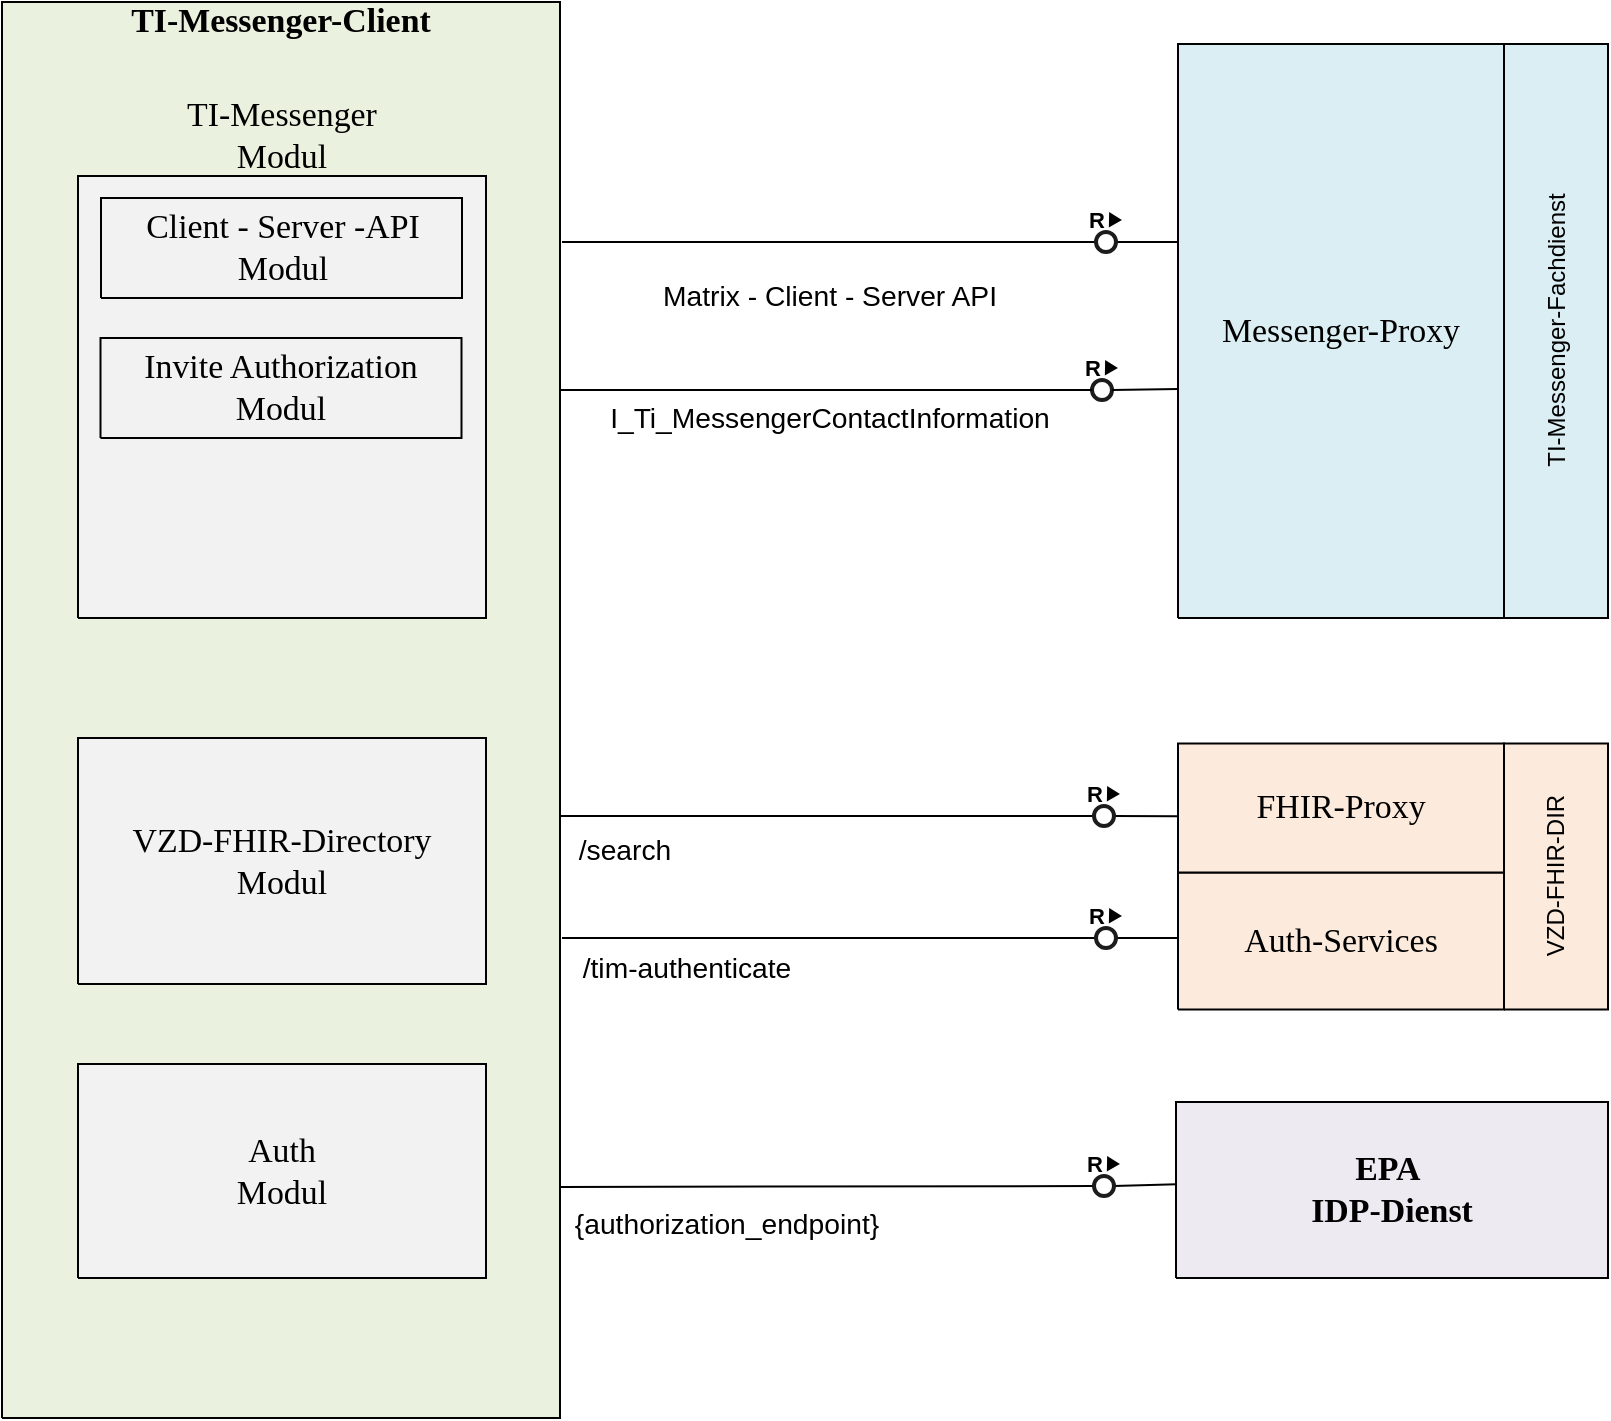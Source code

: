 <mxfile>
    <diagram id="6qVnqB3NLshJXQO0oReq" name="Overview">
        <mxGraphModel dx="1553" dy="546" grid="1" gridSize="10" guides="1" tooltips="1" connect="1" arrows="1" fold="1" page="1" pageScale="1" pageWidth="827" pageHeight="1169" math="0" shadow="0">
            <root>
                <mxCell id="0"/>
                <mxCell id="1" parent="0"/>
                <UserObject label="&lt;div style=&quot;font-size: 1px&quot;&gt;&lt;font style=&quot;font-size:16.93px;font-family:Calibri;color:#000000;direction:ltr;letter-spacing:0px;line-height:120%;opacity:1&quot;&gt;&lt;b&gt;TI-Messenger-Client&lt;br/&gt;&lt;/b&gt;&lt;/font&gt;&lt;/div&gt;" tags="Hintergrund" id="2">
                    <mxCell style="verticalAlign=top;align=center;overflow=width;vsdxID=1;fillColor=#ebf1df;gradientColor=none;shape=stencil(nZBLDoAgDERP0z3SIyjew0SURgSD+Lu9kMZoXLhwN9O+tukAlrNpJg1SzDH4QW/URgNYgZTkjA4UkwJUgGXng+6DX1zLfmoymdXo17xh5zmRJ6Q42BWCfc2oJfdAr+Yv+AP9Cb7OJ3H/2JG1HNGz/84klThPVCc=);points=[];labelBackgroundColor=none;rounded=0;html=1;whiteSpace=wrap;" parent="1" vertex="1">
                        <mxGeometry x="40" y="32" width="279" height="708" as="geometry"/>
                    </mxCell>
                </UserObject>
                <UserObject label="&lt;div style=&quot;font-size: 1px&quot;&gt;&lt;font style=&quot;font-size:16.93px;font-family:Calibri;color:#000000;direction:ltr;letter-spacing:0px;line-height:120%;opacity:1&quot;&gt;TI-Messenger&lt;br/&gt;Modul&lt;br/&gt;&lt;/font&gt;&lt;/div&gt;" tags="Hintergrund" id="17">
                    <mxCell style="verticalAlign=bottom;align=center;overflow=width;vsdxID=37;fillColor=#f2f2f2;gradientColor=none;shape=stencil(nZBLDoAgDERP0z3SIyjew0SURgSD+Lu9kMZoXLhwN9O+tukAlrNpJg1SzDH4QW/URgNYgZTkjA4UkwJUgGXng+6DX1zLfmoymdXo17xh5zmRJ6Q42BWCfc2oJfdAr+Yv+AP9Cb7OJ3H/2JG1HNGz/84klThPVCc=);points=[];labelBackgroundColor=none;rounded=0;html=1;whiteSpace=wrap;labelPosition=center;verticalLabelPosition=top;" parent="1" vertex="1">
                        <mxGeometry x="78" y="119" width="204" height="221" as="geometry"/>
                    </mxCell>
                </UserObject>
                <UserObject label="&lt;div style=&quot;font-size: 1px&quot;&gt;&lt;font style=&quot;font-size:16.93px;font-family:Calibri;color:#000000;direction:ltr;letter-spacing:0px;line-height:120%;opacity:1&quot;&gt;Auth&lt;br/&gt;Modul&lt;br/&gt;&lt;/font&gt;&lt;/div&gt;" tags="Hintergrund" id="18">
                    <mxCell style="verticalAlign=middle;align=center;overflow=width;vsdxID=39;fillColor=#f2f2f2;gradientColor=none;shape=stencil(nZBLDoAgDERP0z3SIyjew0SURgSD+Lu9kMZoXLhwN9O+tukAlrNpJg1SzDH4QW/URgNYgZTkjA4UkwJUgGXng+6DX1zLfmoymdXo17xh5zmRJ6Q42BWCfc2oJfdAr+Yv+AP9Cb7OJ3H/2JG1HNGz/84klThPVCc=);points=[];labelBackgroundColor=none;rounded=0;html=1;whiteSpace=wrap;" parent="1" vertex="1">
                        <mxGeometry x="78" y="563" width="204" height="107" as="geometry"/>
                    </mxCell>
                </UserObject>
                <UserObject label="&lt;div style=&quot;font-size: 1px&quot;&gt;&lt;font style=&quot;font-size:16.93px;font-family:Calibri;color:#000000;direction:ltr;letter-spacing:0px;line-height:120%;opacity:1&quot;&gt;Messenger-Proxy&lt;br/&gt;&lt;/font&gt;&lt;/div&gt;" tags="Hintergrund" id="19">
                    <mxCell style="verticalAlign=middle;align=center;overflow=width;vsdxID=49;fillColor=#dbeef3;gradientColor=none;shape=stencil(nZBLDoAgDERP0z3SIyjew0SURgSD+Lu9kMZoXLhwN9O+tukAlrNpJg1SzDH4QW/URgNYgZTkjA4UkwJUgGXng+6DX1zLfmoymdXo17xh5zmRJ6Q42BWCfc2oJfdAr+Yv+AP9Cb7OJ3H/2JG1HNGz/84klThPVCc=);points=[];labelBackgroundColor=none;rounded=0;html=1;whiteSpace=wrap;" parent="1" vertex="1">
                        <mxGeometry x="628" y="53" width="163" height="287" as="geometry"/>
                    </mxCell>
                </UserObject>
                <UserObject label="&lt;div style=&quot;font-size: 1px&quot;&gt;&lt;font style=&quot;font-size:16.93px;font-family:Calibri;color:#000000;direction:ltr;letter-spacing:0px;line-height:120%;opacity:1&quot;&gt;&lt;b&gt;EPA&amp;nbsp;&lt;/b&gt;&lt;/font&gt;&lt;/div&gt;&lt;div style=&quot;font-size: 1px&quot;&gt;&lt;font style=&quot;font-size:16.93px;font-family:Calibri;color:#000000;direction:ltr;letter-spacing:0px;line-height:120%;opacity:1&quot;&gt;&lt;b&gt;IDP-Dienst&lt;br&gt;&lt;/b&gt;&lt;/font&gt;&lt;/div&gt;" tags="Hintergrund" id="20">
                    <mxCell style="verticalAlign=middle;align=center;overflow=width;vsdxID=51;fillColor=#eeeaf2;gradientColor=none;shape=stencil(nZBLDoAgDERP0z3SIyjew0SURgSD+Lu9kMZoXLhwN9O+tukAlrNpJg1SzDH4QW/URgNYgZTkjA4UkwJUgGXng+6DX1zLfmoymdXo17xh5zmRJ6Q42BWCfc2oJfdAr+Yv+AP9Cb7OJ3H/2JG1HNGz/84klThPVCc=);points=[];labelBackgroundColor=none;rounded=0;html=1;whiteSpace=wrap;" parent="1" vertex="1">
                        <mxGeometry x="627" y="582" width="216" height="88" as="geometry"/>
                    </mxCell>
                </UserObject>
                <UserObject label="TI-Messenger-Fachdienst&lt;div style=&quot;font-size: 1px&quot;&gt;&lt;/div&gt;" tags="Hintergrund" id="21">
                    <mxCell style="verticalAlign=middle;align=center;overflow=width;vsdxID=56;fillColor=#dbeef3;gradientColor=none;shape=stencil(nZBLDoAgDERP0z3SIyjew0SURgSD+Lu9kMZoXLhwN9O+tukAlrNpJg1SzDH4QW/URgNYgZTkjA4UkwJUgGXng+6DX1zLfmoymdXo17xh5zmRJ6Q42BWCfc2oJfdAr+Yv+AP9Cb7OJ3H/2JG1HNGz/84klThPVCc=);points=[];labelBackgroundColor=none;rounded=0;html=1;whiteSpace=wrap;horizontal=0;" parent="1" vertex="1">
                        <mxGeometry x="791" y="53" width="52" height="287" as="geometry"/>
                    </mxCell>
                </UserObject>
                <UserObject label="&lt;div style=&quot;font-size: 1px&quot;&gt;&lt;font style=&quot;font-size:16.93px;font-family:Calibri;color:#000000;direction:ltr;letter-spacing:0px;line-height:120%;opacity:1&quot;&gt;VZD-FHIR-Directory &lt;br/&gt; Modul&lt;br/&gt;&lt;/font&gt;&lt;/div&gt;" tags="Hintergrund" id="30">
                    <mxCell style="verticalAlign=middle;align=center;overflow=width;vsdxID=84;fillColor=#f2f2f2;gradientColor=none;shape=stencil(nZBLDoAgDERP0z3SIyjew0SURgSD+Lu9kMZoXLhwN9O+tukAlrNpJg1SzDH4QW/URgNYgZTkjA4UkwJUgGXng+6DX1zLfmoymdXo17xh5zmRJ6Q42BWCfc2oJfdAr+Yv+AP9Cb7OJ3H/2JG1HNGz/84klThPVCc=);points=[];labelBackgroundColor=none;rounded=0;html=1;whiteSpace=wrap;" parent="1" vertex="1">
                        <mxGeometry x="78" y="400" width="204" height="123" as="geometry"/>
                    </mxCell>
                </UserObject>
                <UserObject label="&lt;div style=&quot;font-size: 1px&quot;&gt;&lt;font style=&quot;font-size:16.93px;font-family:Calibri;color:#000000;direction:ltr;letter-spacing:0px;line-height:120%;opacity:1&quot;&gt;Auth-Services&lt;br/&gt;&lt;/font&gt;&lt;/div&gt;" tags="Hintergrund" id="31">
                    <mxCell style="verticalAlign=middle;align=center;overflow=width;vsdxID=110;fillColor=#fcebdd;gradientColor=none;shape=stencil(nZBLDoAgDERP0z3SIyjew0SURgSD+Lu9kMZoXLhwN9O+tukAlrNpJg1SzDH4QW/URgNYgZTkjA4UkwJUgGXng+6DX1zLfmoymdXo17xh5zmRJ6Q42BWCfc2oJfdAr+Yv+AP9Cb7OJ3H/2JG1HNGz/84klThPVCc=);points=[];labelBackgroundColor=none;rounded=0;html=1;whiteSpace=wrap;" parent="1" vertex="1">
                        <mxGeometry x="628" y="467.25" width="163" height="68.5" as="geometry"/>
                    </mxCell>
                </UserObject>
                <UserObject label="&lt;div style=&quot;font-size: 1px&quot;&gt;&lt;font style=&quot;font-size:16.93px;font-family:Calibri;color:#000000;direction:ltr;letter-spacing:0px;line-height:120%;opacity:1&quot;&gt;FHIR-Proxy&lt;br/&gt;&lt;/font&gt;&lt;/div&gt;" tags="Hintergrund" id="32">
                    <mxCell style="verticalAlign=middle;align=center;overflow=width;vsdxID=111;fillColor=#fcebdd;gradientColor=none;shape=stencil(nZBLDoAgDERP0z3SIyjew0SURgSD+Lu9kMZoXLhwN9O+tukAlrNpJg1SzDH4QW/URgNYgZTkjA4UkwJUgGXng+6DX1zLfmoymdXo17xh5zmRJ6Q42BWCfc2oJfdAr+Yv+AP9Cb7OJ3H/2JG1HNGz/84klThPVCc=);points=[];labelBackgroundColor=none;rounded=0;html=1;whiteSpace=wrap;" parent="1" vertex="1">
                        <mxGeometry x="628" y="402.75" width="163" height="64.5" as="geometry"/>
                    </mxCell>
                </UserObject>
                <UserObject label="VZD-FHIR-DIR&lt;div style=&quot;font-size: 1px&quot;&gt;&lt;/div&gt;" tags="Hintergrund" id="33">
                    <mxCell style="verticalAlign=middle;align=center;overflow=width;vsdxID=112;fillColor=#fcebdd;gradientColor=none;shape=stencil(nZBLDoAgDERP0z3SIyjew0SURgSD+Lu9kMZoXLhwN9O+tukAlrNpJg1SzDH4QW/URgNYgZTkjA4UkwJUgGXng+6DX1zLfmoymdXo17xh5zmRJ6Q42BWCfc2oJfdAr+Yv+AP9Cb7OJ3H/2JG1HNGz/84klThPVCc=);points=[];labelBackgroundColor=none;rounded=0;html=1;whiteSpace=wrap;horizontal=0;" parent="1" vertex="1">
                        <mxGeometry x="791" y="402.75" width="52" height="133" as="geometry"/>
                    </mxCell>
                </UserObject>
                <mxCell id="4" value="&lt;div style=&quot;font-size: 1px&quot;&gt;&lt;/div&gt;" style="vsdxID=23;edgeStyle=none;startArrow=none;endArrow=none;startSize=5;endSize=5;strokeColor=#000000;spacingTop=-3;spacingBottom=-3;spacingLeft=-2;spacingRight=-2;verticalAlign=middle;html=1;labelBackgroundColor=#ffffff;rounded=0;align=center;entryX=0;entryY=0.5;entryDx=0;entryDy=0;" parent="1" target="125" edge="1">
                    <mxGeometry relative="1" as="geometry">
                        <mxPoint as="offset"/>
                        <Array as="points"/>
                        <mxPoint x="320" y="152" as="sourcePoint"/>
                        <mxPoint x="584" y="152" as="targetPoint"/>
                    </mxGeometry>
                </mxCell>
                <mxCell id="5" value="&lt;div style=&quot;font-size: 1px&quot;&gt;&lt;/div&gt;" style="vsdxID=24;edgeStyle=none;startArrow=none;endArrow=none;startSize=5;endSize=5;strokeColor=#000000;spacingTop=-3;spacingBottom=-3;spacingLeft=-2;spacingRight=-2;verticalAlign=middle;html=1;labelBackgroundColor=#ffffff;rounded=0;align=center;exitX=1;exitY=0.5;exitDx=0;exitDy=0;" parent="1" source="125" edge="1">
                    <mxGeometry relative="1" as="geometry">
                        <mxPoint as="offset"/>
                        <Array as="points"/>
                        <mxPoint x="600" y="152" as="sourcePoint"/>
                        <mxPoint x="628" y="152" as="targetPoint"/>
                    </mxGeometry>
                </mxCell>
                <mxCell id="9" value="&lt;div style=&quot;font-size: 1px&quot;&gt;&lt;font style=&quot;font-size:14.11px;font-family:Arial;color:#000000;direction:ltr;letter-spacing:0px;line-height:120%;opacity:1&quot;&gt;Matrix - Client - Server API&lt;/font&gt;&lt;font style=&quot;font-size:14.11px;font-family:Arial;color:#000000;direction:ltr;letter-spacing:0px;line-height:120%;opacity:1&quot;&gt;&lt;br&gt;&lt;/font&gt;&lt;/div&gt;" style="text;vsdxID=22;fillColor=none;gradientColor=none;strokeColor=none;spacingTop=-3;spacingBottom=-3;spacingLeft=-2;spacingRight=-2;points=[];labelBackgroundColor=#ffffff;rounded=0;html=1;whiteSpace=wrap;verticalAlign=middle;align=center;overflow=width;;html=1;" parent="1" vertex="1">
                    <mxGeometry x="353.49" y="157" width="202.01" height="43" as="geometry"/>
                </mxCell>
                <UserObject label="&lt;div style=&quot;font-size: 1px&quot;&gt;&lt;font style=&quot;font-size:16.93px;font-family:Calibri;color:#000000;direction:ltr;letter-spacing:0px;line-height:120%;opacity:1&quot;&gt;Client - Server -API&lt;/font&gt;&lt;/div&gt;&lt;div style=&quot;font-size: 1px&quot;&gt;&lt;font style=&quot;font-size:16.93px;font-family:Calibri;color:#000000;direction:ltr;letter-spacing:0px;line-height:120%;opacity:1&quot;&gt;Modul&lt;br&gt;&lt;/font&gt;&lt;/div&gt;" tags="Hintergrund" id="75">
                    <mxCell style="verticalAlign=middle;align=center;overflow=width;vsdxID=84;fillColor=#f2f2f2;gradientColor=none;shape=stencil(nZBLDoAgDERP0z3SIyjew0SURgSD+Lu9kMZoXLhwN9O+tukAlrNpJg1SzDH4QW/URgNYgZTkjA4UkwJUgGXng+6DX1zLfmoymdXo17xh5zmRJ6Q42BWCfc2oJfdAr+Yv+AP9Cb7OJ3H/2JG1HNGz/84klThPVCc=);points=[];labelBackgroundColor=none;rounded=0;html=1;whiteSpace=wrap;" parent="1" vertex="1">
                        <mxGeometry x="89.5" y="130" width="180.5" height="50" as="geometry"/>
                    </mxCell>
                </UserObject>
                <UserObject label="&lt;div style=&quot;font-size: 1px&quot;&gt;&lt;span style=&quot;font-family: Calibri; font-size: 16.93px; letter-spacing: 0px; background-color: initial;&quot;&gt;Invite Authorization&lt;/span&gt;&lt;/div&gt;&lt;div style=&quot;font-size: 1px&quot;&gt;&lt;span style=&quot;font-family: Calibri; font-size: 16.93px; letter-spacing: 0px; background-color: initial;&quot;&gt;Modul&lt;/span&gt;&lt;br&gt;&lt;/div&gt;" tags="Hintergrund" id="77">
                    <mxCell style="verticalAlign=middle;align=center;overflow=width;vsdxID=84;fillColor=#f2f2f2;gradientColor=none;shape=stencil(nZBLDoAgDERP0z3SIyjew0SURgSD+Lu9kMZoXLhwN9O+tukAlrNpJg1SzDH4QW/URgNYgZTkjA4UkwJUgGXng+6DX1zLfmoymdXo17xh5zmRJ6Q42BWCfc2oJfdAr+Yv+AP9Cb7OJ3H/2JG1HNGz/84klThPVCc=);points=[];labelBackgroundColor=none;rounded=0;html=1;whiteSpace=wrap;" parent="1" vertex="1">
                        <mxGeometry x="89.25" y="200" width="180.5" height="50" as="geometry"/>
                    </mxCell>
                </UserObject>
                <mxCell id="57" value="&lt;div style=&quot;font-size: 1px&quot;&gt;&lt;/div&gt;" style="vsdxID=130;edgeStyle=none;startArrow=none;endArrow=none;startSize=5;endSize=5;strokeColor=#000000;spacingTop=-3;spacingBottom=-3;spacingLeft=-2;spacingRight=-2;verticalAlign=middle;html=1;labelBackgroundColor=#ffffff;rounded=0;align=center;entryX=0;entryY=0.5;entryDx=0;entryDy=0;" parent="1" target="111" edge="1">
                    <mxGeometry relative="1" as="geometry">
                        <mxPoint as="offset"/>
                        <Array as="points"/>
                        <mxPoint x="319" y="439" as="sourcePoint"/>
                        <mxPoint x="583" y="439" as="targetPoint"/>
                    </mxGeometry>
                </mxCell>
                <mxCell id="58" value="&lt;div style=&quot;font-size: 1px&quot;&gt;&lt;/div&gt;" style="vsdxID=131;edgeStyle=none;startArrow=none;endArrow=none;startSize=5;endSize=5;strokeColor=#000000;spacingTop=-3;spacingBottom=-3;spacingLeft=-2;spacingRight=-2;verticalAlign=middle;html=1;labelBackgroundColor=#ffffff;rounded=0;align=center;exitX=1;exitY=0.5;exitDx=0;exitDy=0;entryX=0;entryY=0.564;entryDx=0;entryDy=0;entryPerimeter=0;" parent="1" source="111" target="32" edge="1">
                    <mxGeometry relative="1" as="geometry">
                        <mxPoint as="offset"/>
                        <Array as="points"/>
                        <mxPoint x="599" y="439" as="sourcePoint"/>
                        <mxPoint x="627" y="439" as="targetPoint"/>
                    </mxGeometry>
                </mxCell>
                <mxCell id="62" value="&lt;div style=&quot;font-size: 1px&quot;&gt;&lt;font style=&quot;font-size:14.11px;font-family:Arial;color:#000000;direction:ltr;letter-spacing:0px;line-height:120%;opacity:1&quot;&gt;/search&lt;/font&gt;&lt;font style=&quot;font-size:14.11px;font-family:Arial;color:#000000;direction:ltr;letter-spacing:0px;line-height:120%;opacity:1&quot;&gt;&lt;br/&gt;&lt;/font&gt;&lt;/div&gt;" style="text;vsdxID=129;fillColor=none;gradientColor=none;strokeColor=none;spacingTop=-3;spacingBottom=-3;spacingLeft=-2;spacingRight=-2;points=[];labelBackgroundColor=#ffffff;rounded=0;html=1;whiteSpace=wrap;verticalAlign=middle;align=center;overflow=width;;html=1;" parent="1" vertex="1">
                    <mxGeometry x="325.29" y="429.97" width="53.02" height="53.02" as="geometry"/>
                </mxCell>
                <mxCell id="43" value="&lt;div style=&quot;font-size: 1px&quot;&gt;&lt;/div&gt;" style="vsdxID=120;edgeStyle=none;startArrow=none;endArrow=none;startSize=5;endSize=5;strokeColor=#000000;spacingTop=-3;spacingBottom=-3;spacingLeft=-2;spacingRight=-2;verticalAlign=middle;html=1;labelBackgroundColor=#ffffff;rounded=0;align=center;entryX=0;entryY=0.5;entryDx=0;entryDy=0;" parent="1" target="115" edge="1">
                    <mxGeometry relative="1" as="geometry">
                        <mxPoint as="offset"/>
                        <Array as="points"/>
                        <mxPoint x="320" y="500" as="sourcePoint"/>
                        <mxPoint x="584" y="500" as="targetPoint"/>
                    </mxGeometry>
                </mxCell>
                <mxCell id="44" value="&lt;div style=&quot;font-size: 1px&quot;&gt;&lt;/div&gt;" style="vsdxID=121;edgeStyle=none;startArrow=none;endArrow=none;startSize=5;endSize=5;strokeColor=#000000;spacingTop=-3;spacingBottom=-3;spacingLeft=-2;spacingRight=-2;verticalAlign=middle;html=1;labelBackgroundColor=#ffffff;rounded=0;align=center;exitX=1;exitY=0.5;exitDx=0;exitDy=0;" parent="1" source="115" edge="1">
                    <mxGeometry relative="1" as="geometry">
                        <mxPoint as="offset"/>
                        <Array as="points"/>
                        <mxPoint x="600" y="500" as="sourcePoint"/>
                        <mxPoint x="628" y="500" as="targetPoint"/>
                    </mxGeometry>
                </mxCell>
                <mxCell id="48" value="&lt;div style=&quot;font-size: 1px&quot;&gt;&lt;font style=&quot;font-size:14.11px;font-family:Arial;color:#000000;direction:ltr;letter-spacing:0px;line-height:120%;opacity:1&quot;&gt;/tim-authenticate&lt;/font&gt;&lt;font style=&quot;font-size:14.11px;font-family:Arial;color:#000000;direction:ltr;letter-spacing:0px;line-height:120%;opacity:1&quot;&gt;&lt;br/&gt;&lt;/font&gt;&lt;/div&gt;" style="text;vsdxID=119;fillColor=none;gradientColor=none;strokeColor=none;spacingTop=-3;spacingBottom=-3;spacingLeft=-2;spacingRight=-2;points=[];labelBackgroundColor=#ffffff;rounded=0;html=1;whiteSpace=wrap;verticalAlign=middle;align=center;overflow=width;;html=1;" parent="1" vertex="1">
                    <mxGeometry x="326.87" y="459.95" width="111.07" height="111.07" as="geometry"/>
                </mxCell>
                <mxCell id="24" value="&lt;div style=&quot;font-size: 1px&quot;&gt;&lt;/div&gt;" style="vsdxID=60;edgeStyle=none;startArrow=none;endArrow=none;startSize=5;endSize=5;strokeColor=#000000;spacingTop=-3;spacingBottom=-3;spacingLeft=-2;spacingRight=-2;verticalAlign=middle;html=1;labelBackgroundColor=#ffffff;rounded=0;align=center;entryX=0;entryY=0.5;entryDx=0;entryDy=0;" parent="1" target="120" edge="1">
                    <mxGeometry relative="1" as="geometry">
                        <mxPoint as="offset"/>
                        <Array as="points"/>
                        <mxPoint x="319" y="624.5" as="sourcePoint"/>
                        <mxPoint x="583" y="624.5" as="targetPoint"/>
                    </mxGeometry>
                </mxCell>
                <mxCell id="25" value="&lt;div style=&quot;font-size: 1px&quot;&gt;&lt;/div&gt;" style="vsdxID=61;edgeStyle=none;startArrow=none;endArrow=none;startSize=5;endSize=5;strokeColor=#000000;spacingTop=-3;spacingBottom=-3;spacingLeft=-2;spacingRight=-2;verticalAlign=middle;html=1;labelBackgroundColor=#ffffff;rounded=0;align=center;exitX=1;exitY=0.5;exitDx=0;exitDy=0;entryX=0.002;entryY=0.467;entryDx=0;entryDy=0;entryPerimeter=0;" parent="1" source="120" target="20" edge="1">
                    <mxGeometry relative="1" as="geometry">
                        <mxPoint as="offset"/>
                        <Array as="points"/>
                        <mxPoint x="599" y="624.5" as="sourcePoint"/>
                        <mxPoint x="627" y="624.5" as="targetPoint"/>
                    </mxGeometry>
                </mxCell>
                <mxCell id="29" value="&lt;div style=&quot;font-size: 1px&quot;&gt;&lt;font style=&quot;font-size:14.11px;font-family:Arial;color:#000000;direction:ltr;letter-spacing:0px;line-height:120%;opacity:1&quot;&gt;{authorization_endpoint}&lt;/font&gt;&lt;font style=&quot;font-size:14.11px;font-family:Arial;color:#000000;direction:ltr;letter-spacing:0px;line-height:120%;opacity:1&quot;&gt;&lt;br/&gt;&lt;/font&gt;&lt;/div&gt;" style="text;vsdxID=59;fillColor=none;gradientColor=none;strokeColor=none;spacingTop=-3;spacingBottom=-3;spacingLeft=-2;spacingRight=-2;points=[];labelBackgroundColor=#ffffff;rounded=0;html=1;whiteSpace=wrap;verticalAlign=middle;align=center;overflow=width;;html=1;" parent="1" vertex="1">
                    <mxGeometry x="322.72" y="563.93" width="158.97" height="158.97" as="geometry"/>
                </mxCell>
                <mxCell id="109" value="" style="group" parent="1" vertex="1" connectable="0">
                    <mxGeometry x="576" y="423" width="22" height="21" as="geometry"/>
                </mxCell>
                <mxCell id="110" value="" style="shape=mxgraph.arrows2.wedgeArrow;html=1;bendable=0;startWidth=3.003;fillColor=strokeColor;defaultFillColor=invert;defaultGradientColor=invert;fontSize=11;" parent="109" edge="1">
                    <mxGeometry width="100" height="100" relative="1" as="geometry">
                        <mxPoint x="17" y="4.9" as="sourcePoint"/>
                        <mxPoint x="22" y="5" as="targetPoint"/>
                    </mxGeometry>
                </mxCell>
                <mxCell id="111" value="" style="ellipse;whiteSpace=wrap;html=1;strokeColor=#1C1C1C;fillColor=none;fontFamily=Tahoma;fontSize=14;fontColor=#525252;align=center;strokeWidth=2;" parent="109" vertex="1">
                    <mxGeometry x="10" y="11" width="10" height="10" as="geometry"/>
                </mxCell>
                <mxCell id="112" value="&lt;b&gt;R&lt;/b&gt;" style="text;strokeColor=none;align=center;fillColor=none;html=1;verticalAlign=middle;whiteSpace=wrap;rounded=0;fontSize=11;spacing=2;" parent="109" vertex="1">
                    <mxGeometry width="21" height="9" as="geometry"/>
                </mxCell>
                <mxCell id="113" value="" style="group" parent="1" vertex="1" connectable="0">
                    <mxGeometry x="577" y="484" width="22" height="21" as="geometry"/>
                </mxCell>
                <mxCell id="114" value="" style="shape=mxgraph.arrows2.wedgeArrow;html=1;bendable=0;startWidth=3.003;fillColor=strokeColor;defaultFillColor=invert;defaultGradientColor=invert;fontSize=11;" parent="113" edge="1">
                    <mxGeometry width="100" height="100" relative="1" as="geometry">
                        <mxPoint x="17" y="4.9" as="sourcePoint"/>
                        <mxPoint x="22" y="5" as="targetPoint"/>
                    </mxGeometry>
                </mxCell>
                <mxCell id="115" value="" style="ellipse;whiteSpace=wrap;html=1;strokeColor=#1C1C1C;fillColor=none;fontFamily=Tahoma;fontSize=14;fontColor=#525252;align=center;strokeWidth=2;" parent="113" vertex="1">
                    <mxGeometry x="10" y="11" width="10" height="10" as="geometry"/>
                </mxCell>
                <mxCell id="116" value="&lt;b&gt;R&lt;/b&gt;" style="text;strokeColor=none;align=center;fillColor=none;html=1;verticalAlign=middle;whiteSpace=wrap;rounded=0;fontSize=11;spacing=2;" parent="113" vertex="1">
                    <mxGeometry width="21" height="9" as="geometry"/>
                </mxCell>
                <mxCell id="118" value="" style="group" parent="1" vertex="1" connectable="0">
                    <mxGeometry x="576" y="608" width="22" height="21" as="geometry"/>
                </mxCell>
                <mxCell id="119" value="" style="shape=mxgraph.arrows2.wedgeArrow;html=1;bendable=0;startWidth=3.003;fillColor=strokeColor;defaultFillColor=invert;defaultGradientColor=invert;fontSize=11;" parent="118" edge="1">
                    <mxGeometry width="100" height="100" relative="1" as="geometry">
                        <mxPoint x="17" y="4.9" as="sourcePoint"/>
                        <mxPoint x="22" y="5" as="targetPoint"/>
                    </mxGeometry>
                </mxCell>
                <mxCell id="120" value="" style="ellipse;whiteSpace=wrap;html=1;strokeColor=#1C1C1C;fillColor=none;fontFamily=Tahoma;fontSize=14;fontColor=#525252;align=center;strokeWidth=2;" parent="118" vertex="1">
                    <mxGeometry x="10" y="11" width="10" height="10" as="geometry"/>
                </mxCell>
                <mxCell id="121" value="&lt;b&gt;R&lt;/b&gt;" style="text;strokeColor=none;align=center;fillColor=none;html=1;verticalAlign=middle;whiteSpace=wrap;rounded=0;fontSize=11;spacing=2;" parent="118" vertex="1">
                    <mxGeometry width="21" height="9" as="geometry"/>
                </mxCell>
                <mxCell id="123" value="" style="group" parent="1" vertex="1" connectable="0">
                    <mxGeometry x="577" y="136" width="22" height="21" as="geometry"/>
                </mxCell>
                <mxCell id="124" value="" style="shape=mxgraph.arrows2.wedgeArrow;html=1;bendable=0;startWidth=3.003;fillColor=strokeColor;defaultFillColor=invert;defaultGradientColor=invert;fontSize=11;" parent="123" edge="1">
                    <mxGeometry width="100" height="100" relative="1" as="geometry">
                        <mxPoint x="17" y="4.9" as="sourcePoint"/>
                        <mxPoint x="22" y="5" as="targetPoint"/>
                    </mxGeometry>
                </mxCell>
                <mxCell id="125" value="" style="ellipse;whiteSpace=wrap;html=1;strokeColor=#1C1C1C;fillColor=none;fontFamily=Tahoma;fontSize=14;fontColor=#525252;align=center;strokeWidth=2;" parent="123" vertex="1">
                    <mxGeometry x="10" y="11" width="10" height="10" as="geometry"/>
                </mxCell>
                <mxCell id="126" value="&lt;b&gt;R&lt;/b&gt;" style="text;strokeColor=none;align=center;fillColor=none;html=1;verticalAlign=middle;whiteSpace=wrap;rounded=0;fontSize=11;spacing=2;" parent="123" vertex="1">
                    <mxGeometry width="21" height="9" as="geometry"/>
                </mxCell>
                <mxCell id="127" value="&lt;div style=&quot;font-size: 1px&quot;&gt;&lt;font style=&quot;font-size:14.11px;font-family:Arial;color:#000000;direction:ltr;letter-spacing:0px;line-height:120%;opacity:1&quot;&gt;I_Ti_MessengerContactInformation&lt;br&gt;&lt;/font&gt;&lt;/div&gt;" style="text;vsdxID=32;fillColor=none;gradientColor=none;strokeColor=none;spacingTop=-3;spacingBottom=-3;spacingLeft=-2;spacingRight=-2;points=[];labelBackgroundColor=#ffffff;rounded=0;html=1;whiteSpace=wrap;verticalAlign=middle;align=center;overflow=width;;html=1;" parent="1" vertex="1">
                    <mxGeometry x="326.5" y="220" width="253.98" height="40" as="geometry"/>
                </mxCell>
                <mxCell id="128" value="" style="group" parent="1" vertex="1" connectable="0">
                    <mxGeometry x="575" y="210" width="22" height="21" as="geometry"/>
                </mxCell>
                <mxCell id="129" value="" style="shape=mxgraph.arrows2.wedgeArrow;html=1;bendable=0;startWidth=3.003;fillColor=strokeColor;defaultFillColor=invert;defaultGradientColor=invert;fontSize=11;" parent="128" edge="1">
                    <mxGeometry width="100" height="100" relative="1" as="geometry">
                        <mxPoint x="17" y="4.9" as="sourcePoint"/>
                        <mxPoint x="22" y="5" as="targetPoint"/>
                    </mxGeometry>
                </mxCell>
                <mxCell id="130" value="" style="ellipse;whiteSpace=wrap;html=1;strokeColor=#1C1C1C;fillColor=none;fontFamily=Tahoma;fontSize=14;fontColor=#525252;align=center;strokeWidth=2;" parent="128" vertex="1">
                    <mxGeometry x="10" y="11" width="10" height="10" as="geometry"/>
                </mxCell>
                <mxCell id="131" value="&lt;b&gt;R&lt;/b&gt;" style="text;strokeColor=none;align=center;fillColor=none;html=1;verticalAlign=middle;whiteSpace=wrap;rounded=0;fontSize=11;spacing=2;" parent="128" vertex="1">
                    <mxGeometry width="21" height="9" as="geometry"/>
                </mxCell>
                <mxCell id="132" value="&lt;div style=&quot;font-size: 1px&quot;&gt;&lt;/div&gt;" style="vsdxID=33;edgeStyle=none;startArrow=none;endArrow=none;startSize=5;endSize=5;strokeColor=#000000;spacingTop=-3;spacingBottom=-3;spacingLeft=-2;spacingRight=-2;verticalAlign=middle;html=1;labelBackgroundColor=#ffffff;rounded=0;align=center;entryX=0;entryY=0.5;entryDx=0;entryDy=0;" parent="1" target="130" edge="1">
                    <mxGeometry relative="1" as="geometry">
                        <mxPoint x="-1" as="offset"/>
                        <Array as="points"/>
                        <mxPoint x="319" y="226.0" as="sourcePoint"/>
                        <mxPoint x="582" y="226" as="targetPoint"/>
                    </mxGeometry>
                </mxCell>
                <mxCell id="133" value="&lt;div style=&quot;font-size: 1px&quot;&gt;&lt;/div&gt;" style="vsdxID=34;edgeStyle=none;startArrow=none;endArrow=none;startSize=5;endSize=5;strokeColor=#000000;spacingTop=-3;spacingBottom=-3;spacingLeft=-2;spacingRight=-2;verticalAlign=middle;html=1;labelBackgroundColor=#ffffff;rounded=0;align=center;exitX=1;exitY=0.5;exitDx=0;exitDy=0;entryX=0.002;entryY=0.81;entryDx=0;entryDy=0;entryPerimeter=0;" parent="1" source="130" edge="1">
                    <mxGeometry relative="1" as="geometry">
                        <mxPoint as="offset"/>
                        <Array as="points"/>
                        <mxPoint x="598" y="226" as="sourcePoint"/>
                        <mxPoint x="628.326" y="225.47" as="targetPoint"/>
                    </mxGeometry>
                </mxCell>
            </root>
        </mxGraphModel>
    </diagram>
</mxfile>